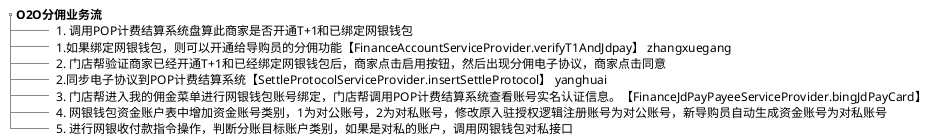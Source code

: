 @startuml
salt
{
{T
+ **O2O分佣业务流 **

+++++ 1. 调用POP计费结算系统盘算此商家是否开通T+1和已绑定网银钱包
+++++ 1.如果绑定网银钱包，则可以开通给导购员的分佣功能【FinanceAccountServiceProvider.verifyT1AndJdpay】 zhangxuegang
+++++ 2. 门店帮验证商家已经开通T+1和已经绑定网银钱包后，商家点击启用按钮，然后出现分佣电子协议，商家点击同意
+++++ 2.同步电子协议到POP计费结算系统【SettleProtocolServiceProvider.insertSettleProtocol】 yanghuai
+++++ 3. 门店帮进入我的佣金菜单进行网银钱包账号绑定，门店帮调用POP计费结算系统查看账号实名认证信息。【FinanceJdPayPayeeServiceProvider.bingJdPayCard】
+++++ 4. 网银钱包资金账户表中增加资金账号类别，1为对公账号，2为对私账号，修改原入驻授权逻辑注册账号为对公账号，新导购员自动生成资金账号为对私账号
+++++ 5. 进行网银收付款指令操作，判断分账目标账户类别，如果是对私的账户，调用网银钱包对私接口

}
}
@enduml